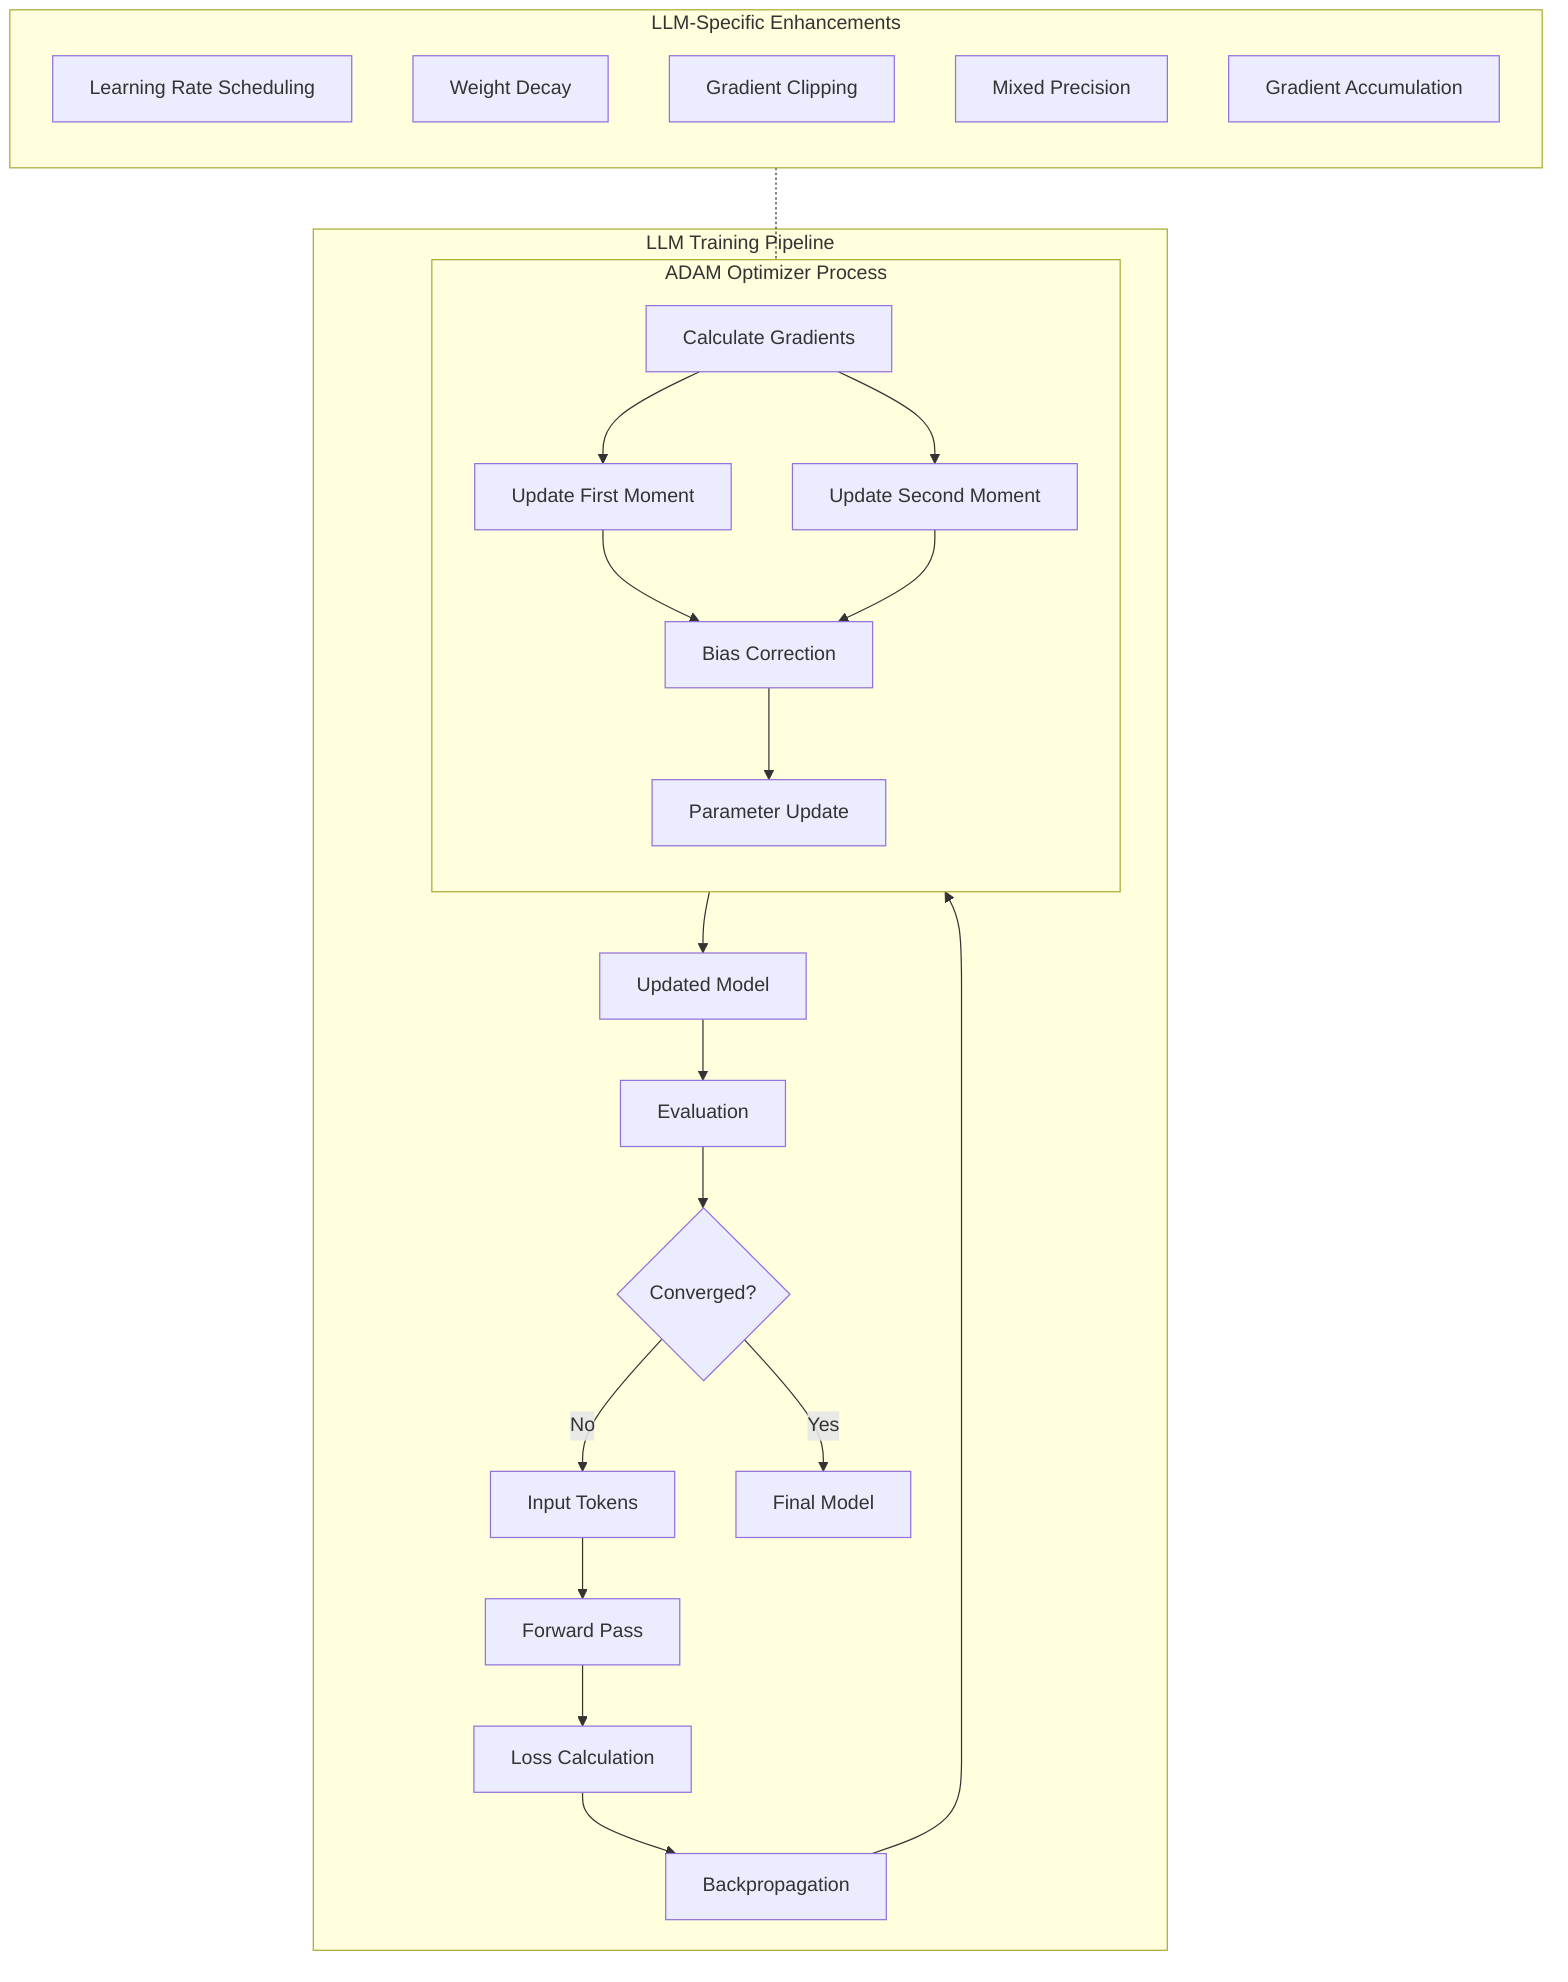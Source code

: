 flowchart TB
    subgraph Adam["ADAM Optimizer Process"]
        direction TB
        A[Calculate Gradients] --> B[Update First Moment]
        A --> C[Update Second Moment]
        B --> D[Bias Correction]
        C --> D
        D --> E[Parameter Update]
    end
    
    subgraph LLM["LLM Training Pipeline"]
        direction TB
        F[Input Tokens] --> G[Forward Pass]
        G --> H[Loss Calculation]
        H --> I[Backpropagation]
        I --> Adam
        Adam --> J[Updated Model]
        J --> K[Evaluation]
        K --> L{Converged?}
        L -->|No| F
        L -->|Yes| M[Final Model]
    end
    
    subgraph Enhancements["LLM-Specific Enhancements"]
        direction TB
        N[Learning Rate Scheduling]
        O[Weight Decay]
        P[Gradient Clipping]
        Q[Mixed Precision]
        R[Gradient Accumulation]
    end
    
    Enhancements -.- Adam